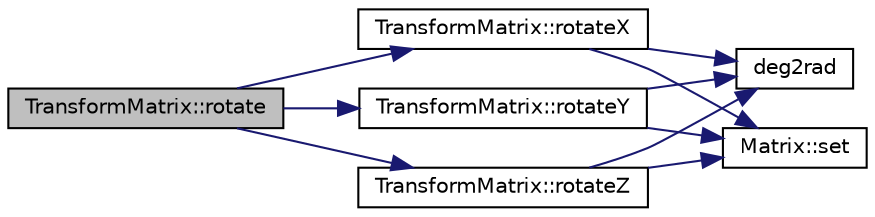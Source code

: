 digraph "TransformMatrix::rotate"
{
  edge [fontname="Helvetica",fontsize="10",labelfontname="Helvetica",labelfontsize="10"];
  node [fontname="Helvetica",fontsize="10",shape=record];
  rankdir="LR";
  Node308 [label="TransformMatrix::rotate",height=0.2,width=0.4,color="black", fillcolor="grey75", style="filled", fontcolor="black"];
  Node308 -> Node309 [color="midnightblue",fontsize="10",style="solid",fontname="Helvetica"];
  Node309 [label="TransformMatrix::rotateX",height=0.2,width=0.4,color="black", fillcolor="white", style="filled",URL="$classTransformMatrix.html#ad94010aa2da239614efbfb4926d63c04",tooltip="Applies a rotation around initial fixed x axis Applies a rotation around current x axis..."];
  Node309 -> Node310 [color="midnightblue",fontsize="10",style="solid",fontname="Helvetica"];
  Node310 [label="deg2rad",height=0.2,width=0.4,color="black", fillcolor="white", style="filled",URL="$Math_8h.html#a021636ed21e2cb128cb67fa392983ac0"];
  Node309 -> Node311 [color="midnightblue",fontsize="10",style="solid",fontname="Helvetica"];
  Node311 [label="Matrix::set",height=0.2,width=0.4,color="black", fillcolor="white", style="filled",URL="$classMatrix.html#a820d3e49ffea766faf310729803e1df1"];
  Node308 -> Node312 [color="midnightblue",fontsize="10",style="solid",fontname="Helvetica"];
  Node312 [label="TransformMatrix::rotateY",height=0.2,width=0.4,color="black", fillcolor="white", style="filled",URL="$classTransformMatrix.html#ac76ffec4c53cd0b70b0bc86a67f95ad0",tooltip="Applies a rotation around initial fixed y axis Applies a rotation around current y axis..."];
  Node312 -> Node310 [color="midnightblue",fontsize="10",style="solid",fontname="Helvetica"];
  Node312 -> Node311 [color="midnightblue",fontsize="10",style="solid",fontname="Helvetica"];
  Node308 -> Node313 [color="midnightblue",fontsize="10",style="solid",fontname="Helvetica"];
  Node313 [label="TransformMatrix::rotateZ",height=0.2,width=0.4,color="black", fillcolor="white", style="filled",URL="$classTransformMatrix.html#a4b485e8c3d73e3b687b4859b4cc11408",tooltip="Applies a rotation around initial fixed current z axis Applies a rotation around current z axis..."];
  Node313 -> Node310 [color="midnightblue",fontsize="10",style="solid",fontname="Helvetica"];
  Node313 -> Node311 [color="midnightblue",fontsize="10",style="solid",fontname="Helvetica"];
}
